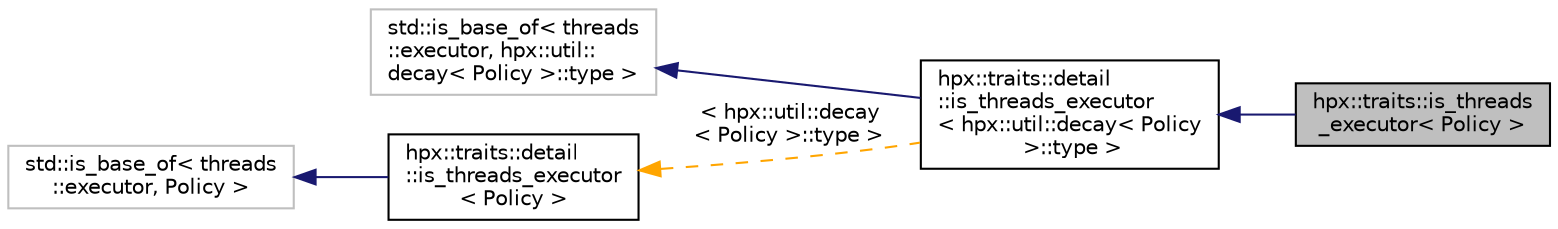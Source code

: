 digraph "hpx::traits::is_threads_executor&lt; Policy &gt;"
{
  edge [fontname="Helvetica",fontsize="10",labelfontname="Helvetica",labelfontsize="10"];
  node [fontname="Helvetica",fontsize="10",shape=record];
  rankdir="LR";
  Node5 [label="hpx::traits::is_threads\l_executor\< Policy \>",height=0.2,width=0.4,color="black", fillcolor="grey75", style="filled", fontcolor="black"];
  Node6 -> Node5 [dir="back",color="midnightblue",fontsize="10",style="solid",fontname="Helvetica"];
  Node6 [label="hpx::traits::detail\l::is_threads_executor\l\< hpx::util::decay\< Policy\l \>::type \>",height=0.2,width=0.4,color="black", fillcolor="white", style="filled",URL="$d1/d9b/structhpx_1_1traits_1_1detail_1_1is__threads__executor.html"];
  Node7 -> Node6 [dir="back",color="midnightblue",fontsize="10",style="solid",fontname="Helvetica"];
  Node7 [label="std::is_base_of\< threads\l::executor, hpx::util::\ldecay\< Policy \>::type \>",height=0.2,width=0.4,color="grey75", fillcolor="white", style="filled"];
  Node8 -> Node6 [dir="back",color="orange",fontsize="10",style="dashed",label=" \< hpx::util::decay\l\< Policy \>::type \>" ,fontname="Helvetica"];
  Node8 [label="hpx::traits::detail\l::is_threads_executor\l\< Policy \>",height=0.2,width=0.4,color="black", fillcolor="white", style="filled",URL="$d1/d9b/structhpx_1_1traits_1_1detail_1_1is__threads__executor.html"];
  Node9 -> Node8 [dir="back",color="midnightblue",fontsize="10",style="solid",fontname="Helvetica"];
  Node9 [label="std::is_base_of\< threads\l::executor, Policy \>",height=0.2,width=0.4,color="grey75", fillcolor="white", style="filled"];
}
